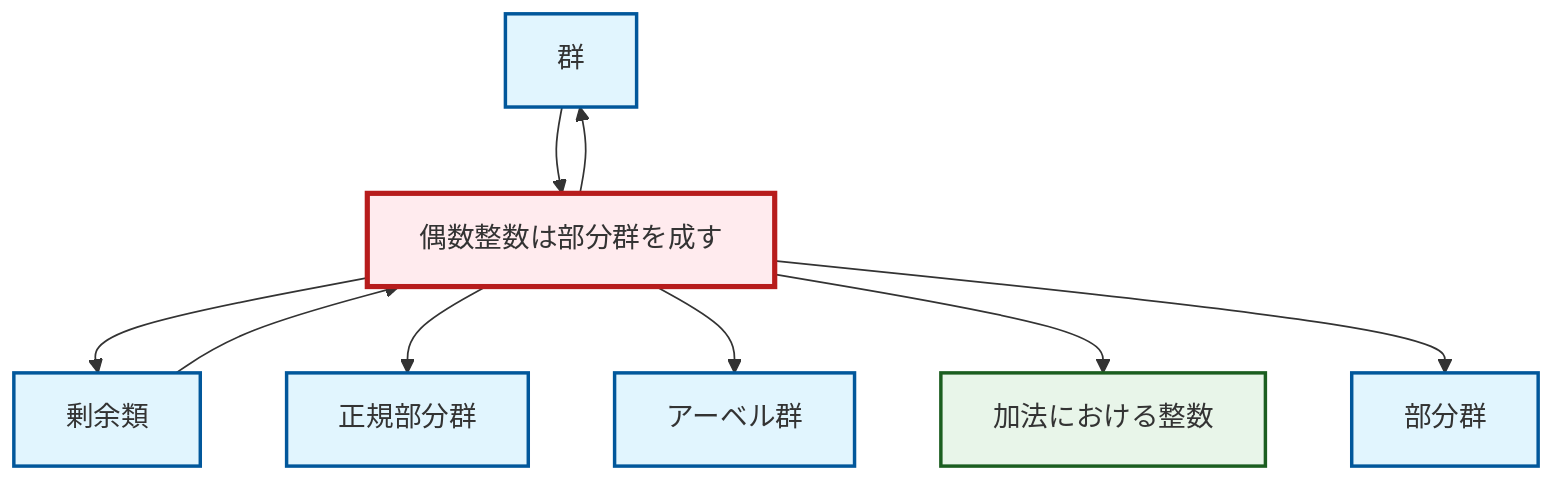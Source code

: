 graph TD
    classDef definition fill:#e1f5fe,stroke:#01579b,stroke-width:2px
    classDef theorem fill:#f3e5f5,stroke:#4a148c,stroke-width:2px
    classDef axiom fill:#fff3e0,stroke:#e65100,stroke-width:2px
    classDef example fill:#e8f5e9,stroke:#1b5e20,stroke-width:2px
    classDef current fill:#ffebee,stroke:#b71c1c,stroke-width:3px
    def-group["群"]:::definition
    ex-even-integers-subgroup["偶数整数は部分群を成す"]:::example
    def-abelian-group["アーベル群"]:::definition
    def-subgroup["部分群"]:::definition
    def-coset["剰余類"]:::definition
    def-normal-subgroup["正規部分群"]:::definition
    ex-integers-addition["加法における整数"]:::example
    ex-even-integers-subgroup --> def-coset
    ex-even-integers-subgroup --> def-group
    ex-even-integers-subgroup --> def-normal-subgroup
    ex-even-integers-subgroup --> def-abelian-group
    def-coset --> ex-even-integers-subgroup
    ex-even-integers-subgroup --> ex-integers-addition
    def-group --> ex-even-integers-subgroup
    ex-even-integers-subgroup --> def-subgroup
    class ex-even-integers-subgroup current